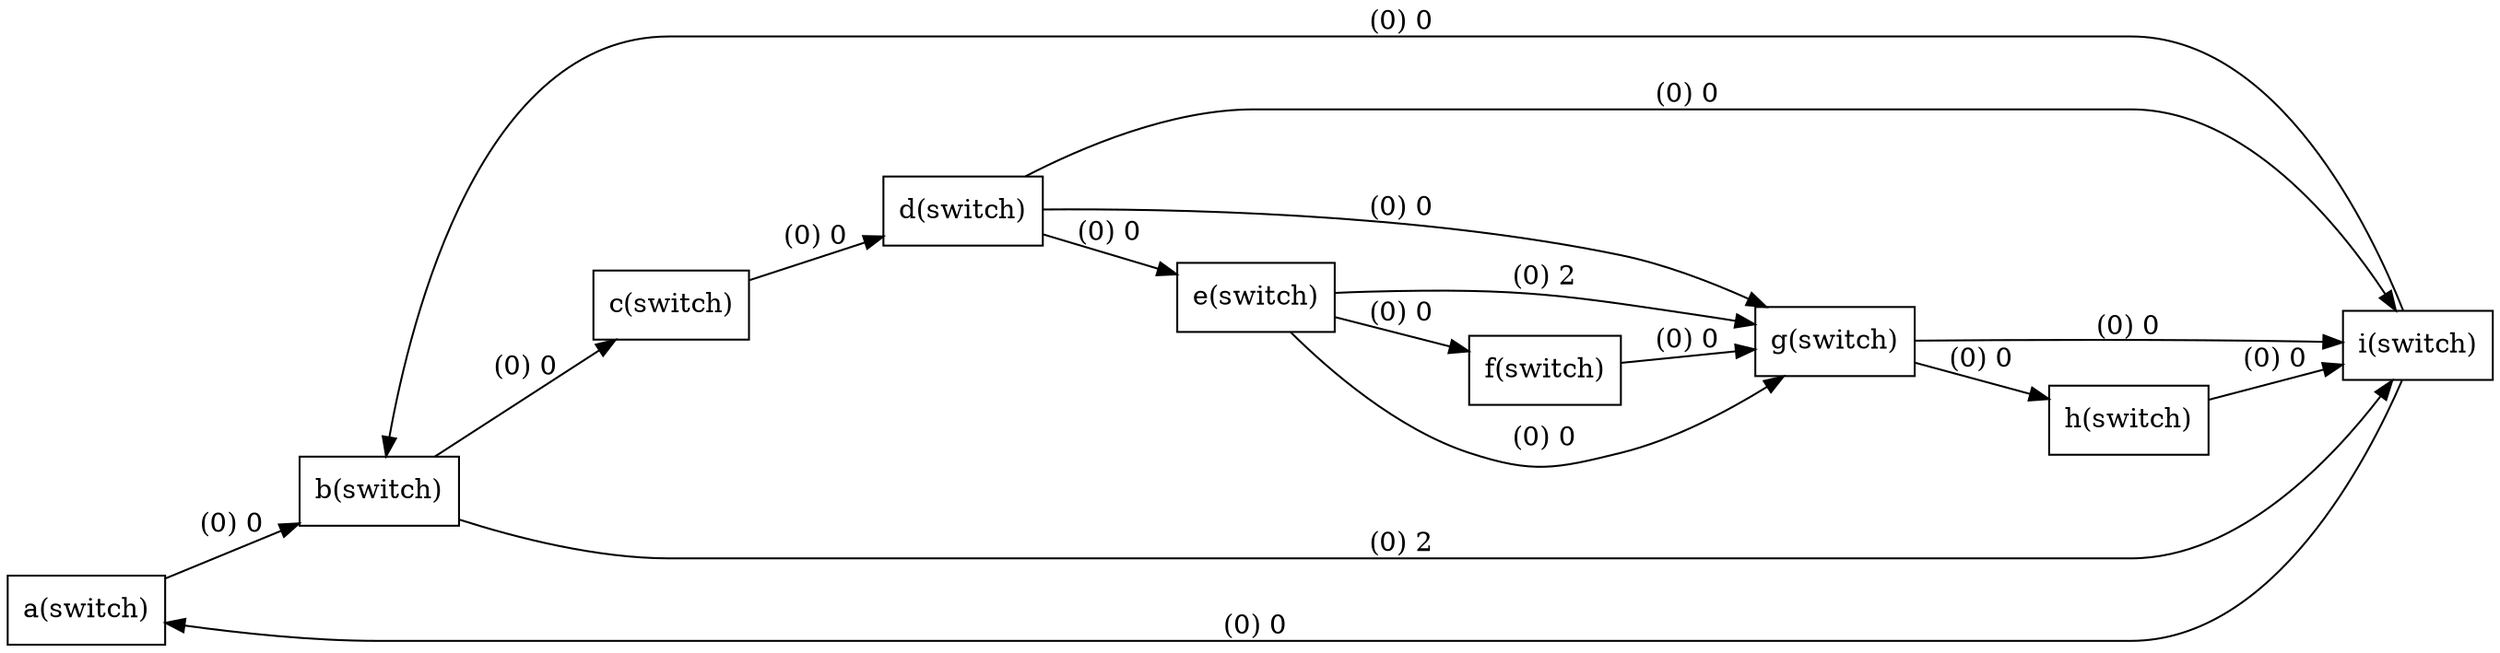 digraph G{
rankdir=LR;
node [shape=record];

a [label="a(switch)"];
b [label="b(switch)"];
a->b[label="(0) 0"];
b [label="b(switch)"];
c [label="c(switch)"];
b->c[label="(0) 0"];
c [label="c(switch)"];
d [label="d(switch)"];
c->d[label="(0) 0"];
d [label="d(switch)"];
e [label="e(switch)"];
d->e[label="(0) 0"];
d [label="d(switch)"];
i [label="i(switch)"];
d->i[label="(0) 0"];
d [label="d(switch)"];
g [label="g(switch)"];
d->g[label="(0) 0"];
e [label="e(switch)"];
g [label="g(switch)"];
e->g[label="(0) 0"];
e [label="e(switch)"];
f [label="f(switch)"];
e->f[label="(0) 0"];
f [label="f(switch)"];
g [label="g(switch)"];
f->g[label="(0) 0"];
g [label="g(switch)"];
i [label="i(switch)"];
g->i[label="(0) 0"];
g [label="g(switch)"];
h [label="h(switch)"];
g->h[label="(0) 0"];
h [label="h(switch)"];
i [label="i(switch)"];
h->i[label="(0) 0"];
i [label="i(switch)"];
a [label="a(switch)"];
i->a[label="(0) 0"];
i [label="i(switch)"];
b [label="b(switch)"];
i->b[label="(0) 0"];
b [label="b(switch)"];
i [label="i(switch)"];
b->i[label="(0) 2"];
e [label="e(switch)"];
g [label="g(switch)"];
e->g[label="(0) 2"];

}
